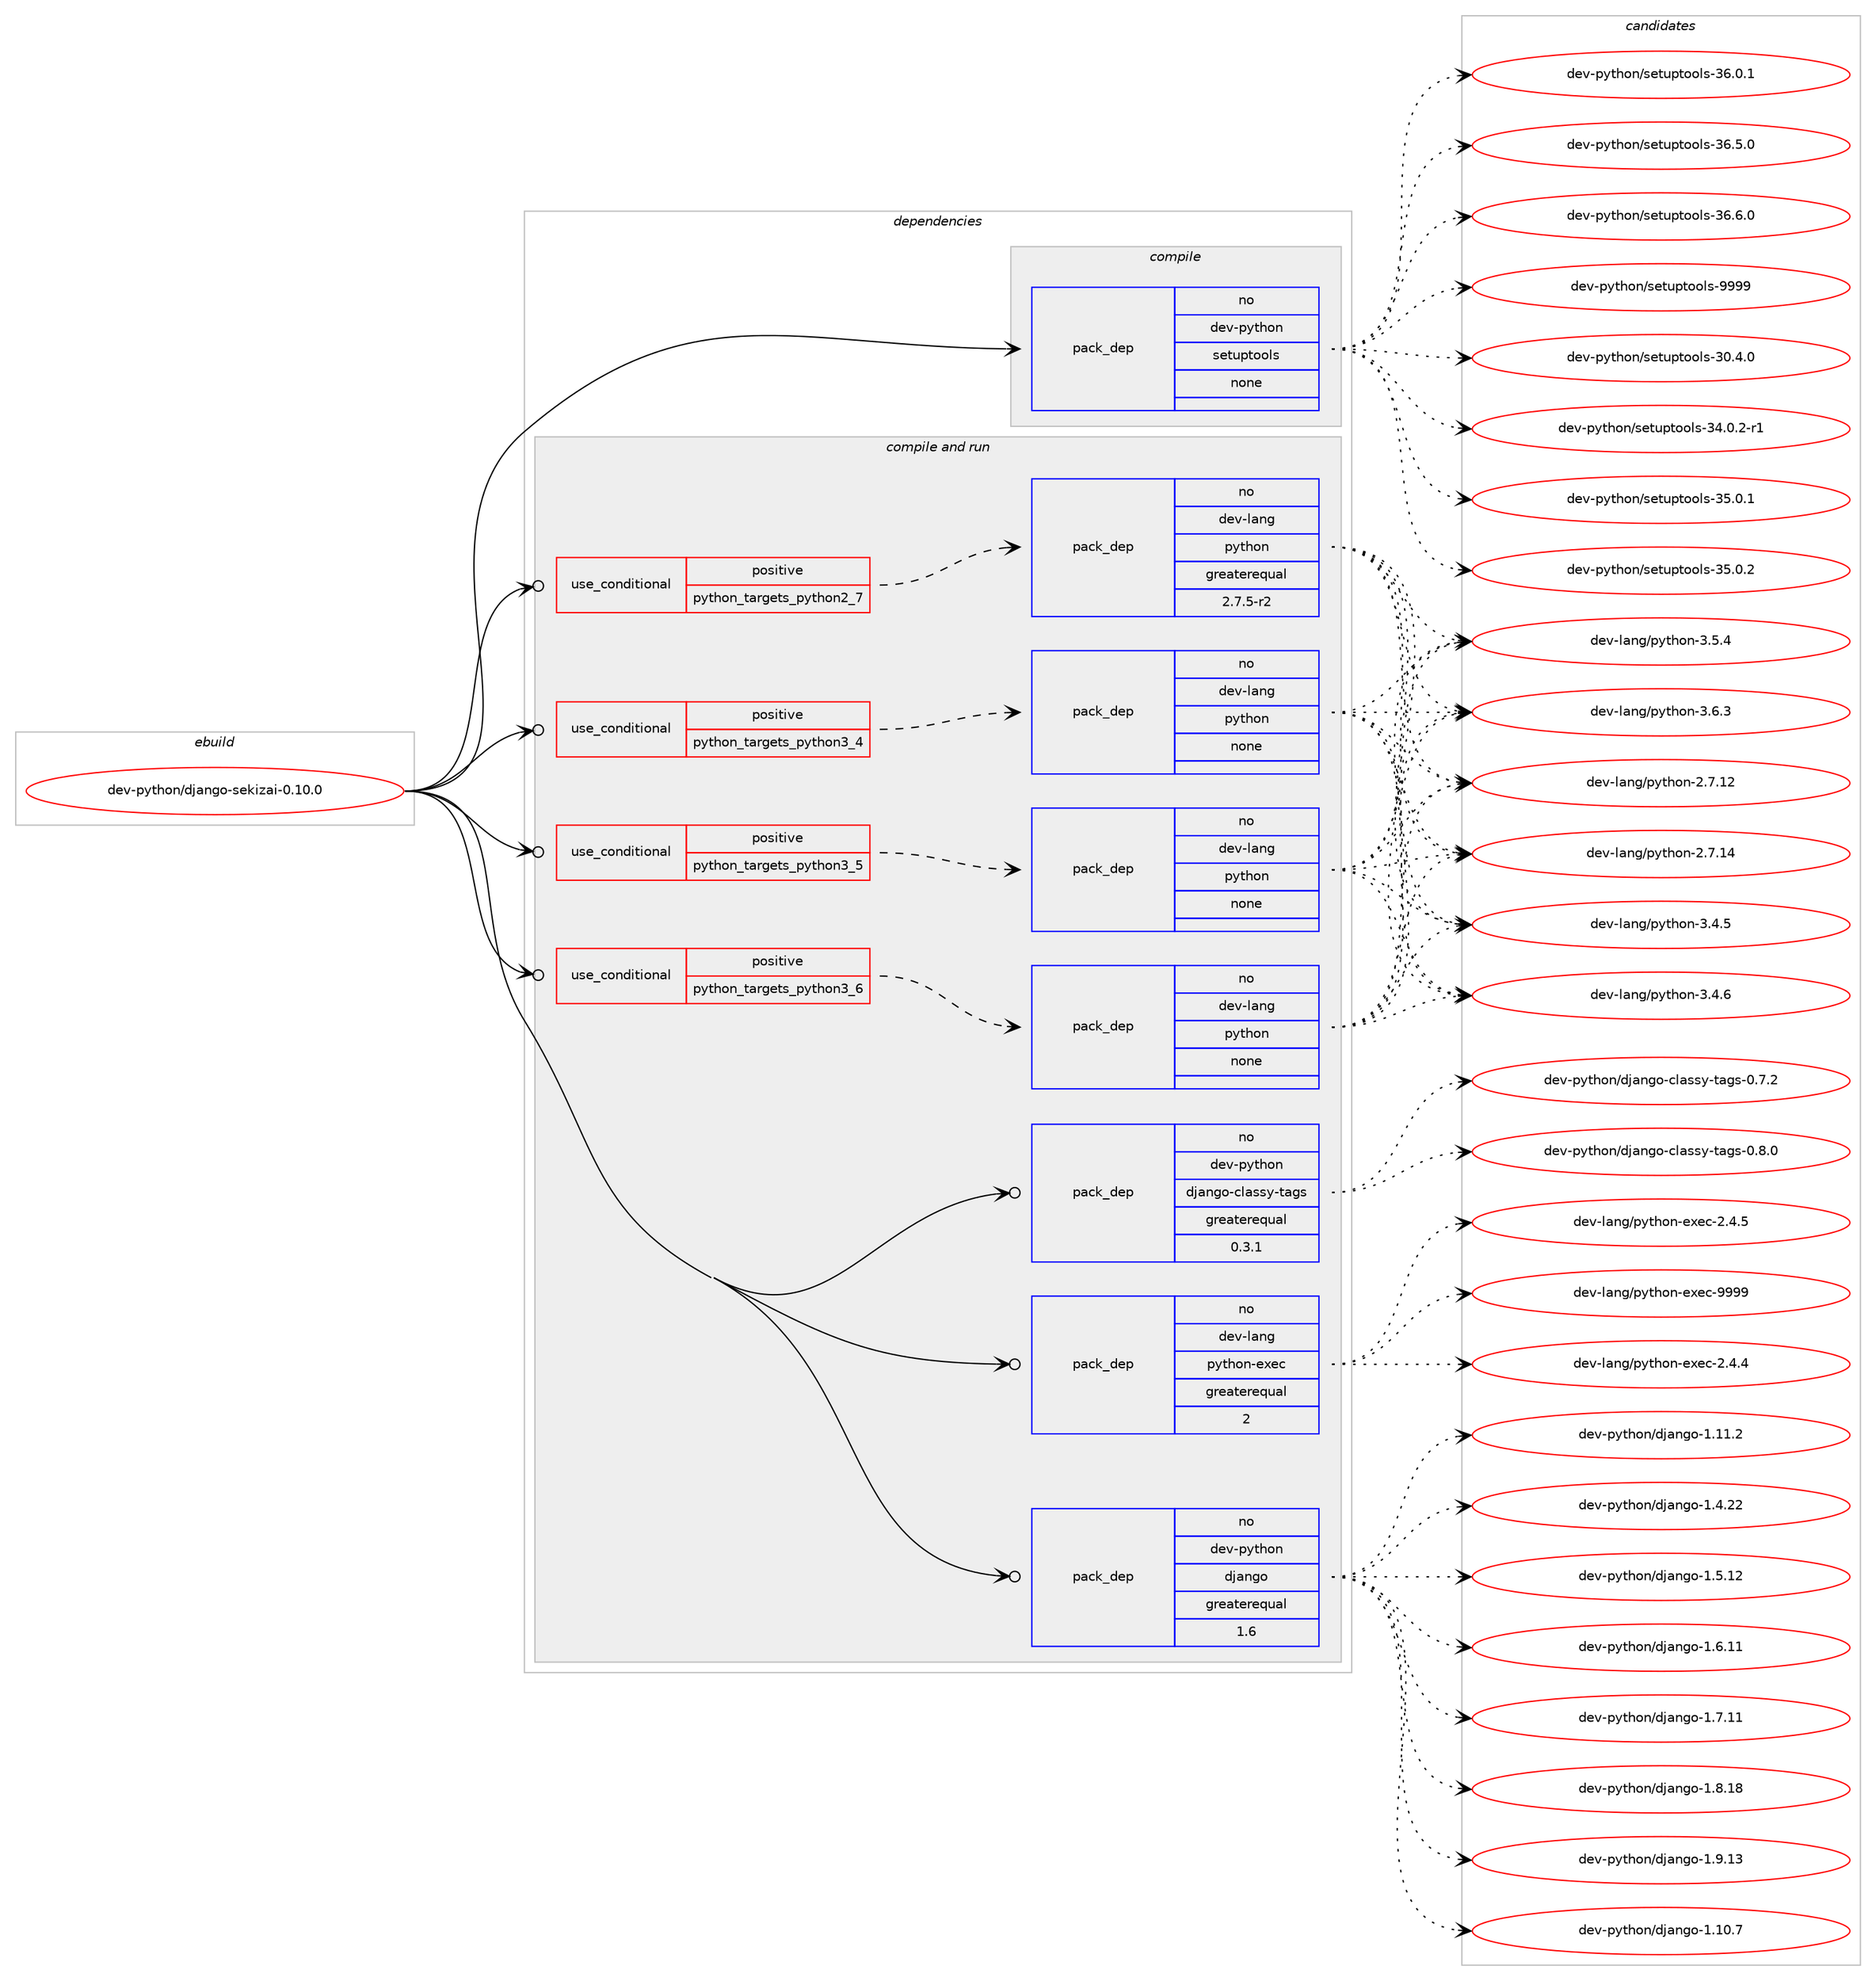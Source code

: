 digraph prolog {

# *************
# Graph options
# *************

newrank=true;
concentrate=true;
compound=true;
graph [rankdir=LR,fontname=Helvetica,fontsize=10,ranksep=1.5];#, ranksep=2.5, nodesep=0.2];
edge  [arrowhead=vee];
node  [fontname=Helvetica,fontsize=10];

# **********
# The ebuild
# **********

subgraph cluster_leftcol {
color=gray;
rank=same;
label=<<i>ebuild</i>>;
id [label="dev-python/django-sekizai-0.10.0", color=red, width=4, href="../dev-python/django-sekizai-0.10.0.svg"];
}

# ****************
# The dependencies
# ****************

subgraph cluster_midcol {
color=gray;
label=<<i>dependencies</i>>;
subgraph cluster_compile {
fillcolor="#eeeeee";
style=filled;
label=<<i>compile</i>>;
subgraph pack118669 {
dependency154379 [label=<<TABLE BORDER="0" CELLBORDER="1" CELLSPACING="0" CELLPADDING="4" WIDTH="220"><TR><TD ROWSPAN="6" CELLPADDING="30">pack_dep</TD></TR><TR><TD WIDTH="110">no</TD></TR><TR><TD>dev-python</TD></TR><TR><TD>setuptools</TD></TR><TR><TD>none</TD></TR><TR><TD></TD></TR></TABLE>>, shape=none, color=blue];
}
id:e -> dependency154379:w [weight=20,style="solid",arrowhead="vee"];
}
subgraph cluster_compileandrun {
fillcolor="#eeeeee";
style=filled;
label=<<i>compile and run</i>>;
subgraph cond31878 {
dependency154380 [label=<<TABLE BORDER="0" CELLBORDER="1" CELLSPACING="0" CELLPADDING="4"><TR><TD ROWSPAN="3" CELLPADDING="10">use_conditional</TD></TR><TR><TD>positive</TD></TR><TR><TD>python_targets_python2_7</TD></TR></TABLE>>, shape=none, color=red];
subgraph pack118670 {
dependency154381 [label=<<TABLE BORDER="0" CELLBORDER="1" CELLSPACING="0" CELLPADDING="4" WIDTH="220"><TR><TD ROWSPAN="6" CELLPADDING="30">pack_dep</TD></TR><TR><TD WIDTH="110">no</TD></TR><TR><TD>dev-lang</TD></TR><TR><TD>python</TD></TR><TR><TD>greaterequal</TD></TR><TR><TD>2.7.5-r2</TD></TR></TABLE>>, shape=none, color=blue];
}
dependency154380:e -> dependency154381:w [weight=20,style="dashed",arrowhead="vee"];
}
id:e -> dependency154380:w [weight=20,style="solid",arrowhead="odotvee"];
subgraph cond31879 {
dependency154382 [label=<<TABLE BORDER="0" CELLBORDER="1" CELLSPACING="0" CELLPADDING="4"><TR><TD ROWSPAN="3" CELLPADDING="10">use_conditional</TD></TR><TR><TD>positive</TD></TR><TR><TD>python_targets_python3_4</TD></TR></TABLE>>, shape=none, color=red];
subgraph pack118671 {
dependency154383 [label=<<TABLE BORDER="0" CELLBORDER="1" CELLSPACING="0" CELLPADDING="4" WIDTH="220"><TR><TD ROWSPAN="6" CELLPADDING="30">pack_dep</TD></TR><TR><TD WIDTH="110">no</TD></TR><TR><TD>dev-lang</TD></TR><TR><TD>python</TD></TR><TR><TD>none</TD></TR><TR><TD></TD></TR></TABLE>>, shape=none, color=blue];
}
dependency154382:e -> dependency154383:w [weight=20,style="dashed",arrowhead="vee"];
}
id:e -> dependency154382:w [weight=20,style="solid",arrowhead="odotvee"];
subgraph cond31880 {
dependency154384 [label=<<TABLE BORDER="0" CELLBORDER="1" CELLSPACING="0" CELLPADDING="4"><TR><TD ROWSPAN="3" CELLPADDING="10">use_conditional</TD></TR><TR><TD>positive</TD></TR><TR><TD>python_targets_python3_5</TD></TR></TABLE>>, shape=none, color=red];
subgraph pack118672 {
dependency154385 [label=<<TABLE BORDER="0" CELLBORDER="1" CELLSPACING="0" CELLPADDING="4" WIDTH="220"><TR><TD ROWSPAN="6" CELLPADDING="30">pack_dep</TD></TR><TR><TD WIDTH="110">no</TD></TR><TR><TD>dev-lang</TD></TR><TR><TD>python</TD></TR><TR><TD>none</TD></TR><TR><TD></TD></TR></TABLE>>, shape=none, color=blue];
}
dependency154384:e -> dependency154385:w [weight=20,style="dashed",arrowhead="vee"];
}
id:e -> dependency154384:w [weight=20,style="solid",arrowhead="odotvee"];
subgraph cond31881 {
dependency154386 [label=<<TABLE BORDER="0" CELLBORDER="1" CELLSPACING="0" CELLPADDING="4"><TR><TD ROWSPAN="3" CELLPADDING="10">use_conditional</TD></TR><TR><TD>positive</TD></TR><TR><TD>python_targets_python3_6</TD></TR></TABLE>>, shape=none, color=red];
subgraph pack118673 {
dependency154387 [label=<<TABLE BORDER="0" CELLBORDER="1" CELLSPACING="0" CELLPADDING="4" WIDTH="220"><TR><TD ROWSPAN="6" CELLPADDING="30">pack_dep</TD></TR><TR><TD WIDTH="110">no</TD></TR><TR><TD>dev-lang</TD></TR><TR><TD>python</TD></TR><TR><TD>none</TD></TR><TR><TD></TD></TR></TABLE>>, shape=none, color=blue];
}
dependency154386:e -> dependency154387:w [weight=20,style="dashed",arrowhead="vee"];
}
id:e -> dependency154386:w [weight=20,style="solid",arrowhead="odotvee"];
subgraph pack118674 {
dependency154388 [label=<<TABLE BORDER="0" CELLBORDER="1" CELLSPACING="0" CELLPADDING="4" WIDTH="220"><TR><TD ROWSPAN="6" CELLPADDING="30">pack_dep</TD></TR><TR><TD WIDTH="110">no</TD></TR><TR><TD>dev-lang</TD></TR><TR><TD>python-exec</TD></TR><TR><TD>greaterequal</TD></TR><TR><TD>2</TD></TR></TABLE>>, shape=none, color=blue];
}
id:e -> dependency154388:w [weight=20,style="solid",arrowhead="odotvee"];
subgraph pack118675 {
dependency154389 [label=<<TABLE BORDER="0" CELLBORDER="1" CELLSPACING="0" CELLPADDING="4" WIDTH="220"><TR><TD ROWSPAN="6" CELLPADDING="30">pack_dep</TD></TR><TR><TD WIDTH="110">no</TD></TR><TR><TD>dev-python</TD></TR><TR><TD>django</TD></TR><TR><TD>greaterequal</TD></TR><TR><TD>1.6</TD></TR></TABLE>>, shape=none, color=blue];
}
id:e -> dependency154389:w [weight=20,style="solid",arrowhead="odotvee"];
subgraph pack118676 {
dependency154390 [label=<<TABLE BORDER="0" CELLBORDER="1" CELLSPACING="0" CELLPADDING="4" WIDTH="220"><TR><TD ROWSPAN="6" CELLPADDING="30">pack_dep</TD></TR><TR><TD WIDTH="110">no</TD></TR><TR><TD>dev-python</TD></TR><TR><TD>django-classy-tags</TD></TR><TR><TD>greaterequal</TD></TR><TR><TD>0.3.1</TD></TR></TABLE>>, shape=none, color=blue];
}
id:e -> dependency154390:w [weight=20,style="solid",arrowhead="odotvee"];
}
subgraph cluster_run {
fillcolor="#eeeeee";
style=filled;
label=<<i>run</i>>;
}
}

# **************
# The candidates
# **************

subgraph cluster_choices {
rank=same;
color=gray;
label=<<i>candidates</i>>;

subgraph choice118669 {
color=black;
nodesep=1;
choice100101118451121211161041111104711510111611711211611111110811545514846524648 [label="dev-python/setuptools-30.4.0", color=red, width=4,href="../dev-python/setuptools-30.4.0.svg"];
choice1001011184511212111610411111047115101116117112116111111108115455152464846504511449 [label="dev-python/setuptools-34.0.2-r1", color=red, width=4,href="../dev-python/setuptools-34.0.2-r1.svg"];
choice100101118451121211161041111104711510111611711211611111110811545515346484649 [label="dev-python/setuptools-35.0.1", color=red, width=4,href="../dev-python/setuptools-35.0.1.svg"];
choice100101118451121211161041111104711510111611711211611111110811545515346484650 [label="dev-python/setuptools-35.0.2", color=red, width=4,href="../dev-python/setuptools-35.0.2.svg"];
choice100101118451121211161041111104711510111611711211611111110811545515446484649 [label="dev-python/setuptools-36.0.1", color=red, width=4,href="../dev-python/setuptools-36.0.1.svg"];
choice100101118451121211161041111104711510111611711211611111110811545515446534648 [label="dev-python/setuptools-36.5.0", color=red, width=4,href="../dev-python/setuptools-36.5.0.svg"];
choice100101118451121211161041111104711510111611711211611111110811545515446544648 [label="dev-python/setuptools-36.6.0", color=red, width=4,href="../dev-python/setuptools-36.6.0.svg"];
choice10010111845112121116104111110471151011161171121161111111081154557575757 [label="dev-python/setuptools-9999", color=red, width=4,href="../dev-python/setuptools-9999.svg"];
dependency154379:e -> choice100101118451121211161041111104711510111611711211611111110811545514846524648:w [style=dotted,weight="100"];
dependency154379:e -> choice1001011184511212111610411111047115101116117112116111111108115455152464846504511449:w [style=dotted,weight="100"];
dependency154379:e -> choice100101118451121211161041111104711510111611711211611111110811545515346484649:w [style=dotted,weight="100"];
dependency154379:e -> choice100101118451121211161041111104711510111611711211611111110811545515346484650:w [style=dotted,weight="100"];
dependency154379:e -> choice100101118451121211161041111104711510111611711211611111110811545515446484649:w [style=dotted,weight="100"];
dependency154379:e -> choice100101118451121211161041111104711510111611711211611111110811545515446534648:w [style=dotted,weight="100"];
dependency154379:e -> choice100101118451121211161041111104711510111611711211611111110811545515446544648:w [style=dotted,weight="100"];
dependency154379:e -> choice10010111845112121116104111110471151011161171121161111111081154557575757:w [style=dotted,weight="100"];
}
subgraph choice118670 {
color=black;
nodesep=1;
choice10010111845108971101034711212111610411111045504655464950 [label="dev-lang/python-2.7.12", color=red, width=4,href="../dev-lang/python-2.7.12.svg"];
choice10010111845108971101034711212111610411111045504655464952 [label="dev-lang/python-2.7.14", color=red, width=4,href="../dev-lang/python-2.7.14.svg"];
choice100101118451089711010347112121116104111110455146524653 [label="dev-lang/python-3.4.5", color=red, width=4,href="../dev-lang/python-3.4.5.svg"];
choice100101118451089711010347112121116104111110455146524654 [label="dev-lang/python-3.4.6", color=red, width=4,href="../dev-lang/python-3.4.6.svg"];
choice100101118451089711010347112121116104111110455146534652 [label="dev-lang/python-3.5.4", color=red, width=4,href="../dev-lang/python-3.5.4.svg"];
choice100101118451089711010347112121116104111110455146544651 [label="dev-lang/python-3.6.3", color=red, width=4,href="../dev-lang/python-3.6.3.svg"];
dependency154381:e -> choice10010111845108971101034711212111610411111045504655464950:w [style=dotted,weight="100"];
dependency154381:e -> choice10010111845108971101034711212111610411111045504655464952:w [style=dotted,weight="100"];
dependency154381:e -> choice100101118451089711010347112121116104111110455146524653:w [style=dotted,weight="100"];
dependency154381:e -> choice100101118451089711010347112121116104111110455146524654:w [style=dotted,weight="100"];
dependency154381:e -> choice100101118451089711010347112121116104111110455146534652:w [style=dotted,weight="100"];
dependency154381:e -> choice100101118451089711010347112121116104111110455146544651:w [style=dotted,weight="100"];
}
subgraph choice118671 {
color=black;
nodesep=1;
choice10010111845108971101034711212111610411111045504655464950 [label="dev-lang/python-2.7.12", color=red, width=4,href="../dev-lang/python-2.7.12.svg"];
choice10010111845108971101034711212111610411111045504655464952 [label="dev-lang/python-2.7.14", color=red, width=4,href="../dev-lang/python-2.7.14.svg"];
choice100101118451089711010347112121116104111110455146524653 [label="dev-lang/python-3.4.5", color=red, width=4,href="../dev-lang/python-3.4.5.svg"];
choice100101118451089711010347112121116104111110455146524654 [label="dev-lang/python-3.4.6", color=red, width=4,href="../dev-lang/python-3.4.6.svg"];
choice100101118451089711010347112121116104111110455146534652 [label="dev-lang/python-3.5.4", color=red, width=4,href="../dev-lang/python-3.5.4.svg"];
choice100101118451089711010347112121116104111110455146544651 [label="dev-lang/python-3.6.3", color=red, width=4,href="../dev-lang/python-3.6.3.svg"];
dependency154383:e -> choice10010111845108971101034711212111610411111045504655464950:w [style=dotted,weight="100"];
dependency154383:e -> choice10010111845108971101034711212111610411111045504655464952:w [style=dotted,weight="100"];
dependency154383:e -> choice100101118451089711010347112121116104111110455146524653:w [style=dotted,weight="100"];
dependency154383:e -> choice100101118451089711010347112121116104111110455146524654:w [style=dotted,weight="100"];
dependency154383:e -> choice100101118451089711010347112121116104111110455146534652:w [style=dotted,weight="100"];
dependency154383:e -> choice100101118451089711010347112121116104111110455146544651:w [style=dotted,weight="100"];
}
subgraph choice118672 {
color=black;
nodesep=1;
choice10010111845108971101034711212111610411111045504655464950 [label="dev-lang/python-2.7.12", color=red, width=4,href="../dev-lang/python-2.7.12.svg"];
choice10010111845108971101034711212111610411111045504655464952 [label="dev-lang/python-2.7.14", color=red, width=4,href="../dev-lang/python-2.7.14.svg"];
choice100101118451089711010347112121116104111110455146524653 [label="dev-lang/python-3.4.5", color=red, width=4,href="../dev-lang/python-3.4.5.svg"];
choice100101118451089711010347112121116104111110455146524654 [label="dev-lang/python-3.4.6", color=red, width=4,href="../dev-lang/python-3.4.6.svg"];
choice100101118451089711010347112121116104111110455146534652 [label="dev-lang/python-3.5.4", color=red, width=4,href="../dev-lang/python-3.5.4.svg"];
choice100101118451089711010347112121116104111110455146544651 [label="dev-lang/python-3.6.3", color=red, width=4,href="../dev-lang/python-3.6.3.svg"];
dependency154385:e -> choice10010111845108971101034711212111610411111045504655464950:w [style=dotted,weight="100"];
dependency154385:e -> choice10010111845108971101034711212111610411111045504655464952:w [style=dotted,weight="100"];
dependency154385:e -> choice100101118451089711010347112121116104111110455146524653:w [style=dotted,weight="100"];
dependency154385:e -> choice100101118451089711010347112121116104111110455146524654:w [style=dotted,weight="100"];
dependency154385:e -> choice100101118451089711010347112121116104111110455146534652:w [style=dotted,weight="100"];
dependency154385:e -> choice100101118451089711010347112121116104111110455146544651:w [style=dotted,weight="100"];
}
subgraph choice118673 {
color=black;
nodesep=1;
choice10010111845108971101034711212111610411111045504655464950 [label="dev-lang/python-2.7.12", color=red, width=4,href="../dev-lang/python-2.7.12.svg"];
choice10010111845108971101034711212111610411111045504655464952 [label="dev-lang/python-2.7.14", color=red, width=4,href="../dev-lang/python-2.7.14.svg"];
choice100101118451089711010347112121116104111110455146524653 [label="dev-lang/python-3.4.5", color=red, width=4,href="../dev-lang/python-3.4.5.svg"];
choice100101118451089711010347112121116104111110455146524654 [label="dev-lang/python-3.4.6", color=red, width=4,href="../dev-lang/python-3.4.6.svg"];
choice100101118451089711010347112121116104111110455146534652 [label="dev-lang/python-3.5.4", color=red, width=4,href="../dev-lang/python-3.5.4.svg"];
choice100101118451089711010347112121116104111110455146544651 [label="dev-lang/python-3.6.3", color=red, width=4,href="../dev-lang/python-3.6.3.svg"];
dependency154387:e -> choice10010111845108971101034711212111610411111045504655464950:w [style=dotted,weight="100"];
dependency154387:e -> choice10010111845108971101034711212111610411111045504655464952:w [style=dotted,weight="100"];
dependency154387:e -> choice100101118451089711010347112121116104111110455146524653:w [style=dotted,weight="100"];
dependency154387:e -> choice100101118451089711010347112121116104111110455146524654:w [style=dotted,weight="100"];
dependency154387:e -> choice100101118451089711010347112121116104111110455146534652:w [style=dotted,weight="100"];
dependency154387:e -> choice100101118451089711010347112121116104111110455146544651:w [style=dotted,weight="100"];
}
subgraph choice118674 {
color=black;
nodesep=1;
choice1001011184510897110103471121211161041111104510112010199455046524652 [label="dev-lang/python-exec-2.4.4", color=red, width=4,href="../dev-lang/python-exec-2.4.4.svg"];
choice1001011184510897110103471121211161041111104510112010199455046524653 [label="dev-lang/python-exec-2.4.5", color=red, width=4,href="../dev-lang/python-exec-2.4.5.svg"];
choice10010111845108971101034711212111610411111045101120101994557575757 [label="dev-lang/python-exec-9999", color=red, width=4,href="../dev-lang/python-exec-9999.svg"];
dependency154388:e -> choice1001011184510897110103471121211161041111104510112010199455046524652:w [style=dotted,weight="100"];
dependency154388:e -> choice1001011184510897110103471121211161041111104510112010199455046524653:w [style=dotted,weight="100"];
dependency154388:e -> choice10010111845108971101034711212111610411111045101120101994557575757:w [style=dotted,weight="100"];
}
subgraph choice118675 {
color=black;
nodesep=1;
choice10010111845112121116104111110471001069711010311145494649484655 [label="dev-python/django-1.10.7", color=red, width=4,href="../dev-python/django-1.10.7.svg"];
choice10010111845112121116104111110471001069711010311145494649494650 [label="dev-python/django-1.11.2", color=red, width=4,href="../dev-python/django-1.11.2.svg"];
choice10010111845112121116104111110471001069711010311145494652465050 [label="dev-python/django-1.4.22", color=red, width=4,href="../dev-python/django-1.4.22.svg"];
choice10010111845112121116104111110471001069711010311145494653464950 [label="dev-python/django-1.5.12", color=red, width=4,href="../dev-python/django-1.5.12.svg"];
choice10010111845112121116104111110471001069711010311145494654464949 [label="dev-python/django-1.6.11", color=red, width=4,href="../dev-python/django-1.6.11.svg"];
choice10010111845112121116104111110471001069711010311145494655464949 [label="dev-python/django-1.7.11", color=red, width=4,href="../dev-python/django-1.7.11.svg"];
choice10010111845112121116104111110471001069711010311145494656464956 [label="dev-python/django-1.8.18", color=red, width=4,href="../dev-python/django-1.8.18.svg"];
choice10010111845112121116104111110471001069711010311145494657464951 [label="dev-python/django-1.9.13", color=red, width=4,href="../dev-python/django-1.9.13.svg"];
dependency154389:e -> choice10010111845112121116104111110471001069711010311145494649484655:w [style=dotted,weight="100"];
dependency154389:e -> choice10010111845112121116104111110471001069711010311145494649494650:w [style=dotted,weight="100"];
dependency154389:e -> choice10010111845112121116104111110471001069711010311145494652465050:w [style=dotted,weight="100"];
dependency154389:e -> choice10010111845112121116104111110471001069711010311145494653464950:w [style=dotted,weight="100"];
dependency154389:e -> choice10010111845112121116104111110471001069711010311145494654464949:w [style=dotted,weight="100"];
dependency154389:e -> choice10010111845112121116104111110471001069711010311145494655464949:w [style=dotted,weight="100"];
dependency154389:e -> choice10010111845112121116104111110471001069711010311145494656464956:w [style=dotted,weight="100"];
dependency154389:e -> choice10010111845112121116104111110471001069711010311145494657464951:w [style=dotted,weight="100"];
}
subgraph choice118676 {
color=black;
nodesep=1;
choice1001011184511212111610411111047100106971101031114599108971151151214511697103115454846554650 [label="dev-python/django-classy-tags-0.7.2", color=red, width=4,href="../dev-python/django-classy-tags-0.7.2.svg"];
choice1001011184511212111610411111047100106971101031114599108971151151214511697103115454846564648 [label="dev-python/django-classy-tags-0.8.0", color=red, width=4,href="../dev-python/django-classy-tags-0.8.0.svg"];
dependency154390:e -> choice1001011184511212111610411111047100106971101031114599108971151151214511697103115454846554650:w [style=dotted,weight="100"];
dependency154390:e -> choice1001011184511212111610411111047100106971101031114599108971151151214511697103115454846564648:w [style=dotted,weight="100"];
}
}

}
